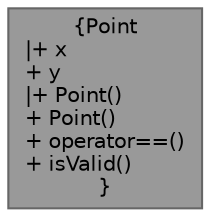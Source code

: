digraph "Point"
{
 // INTERACTIVE_SVG=YES
 // LATEX_PDF_SIZE
  bgcolor="transparent";
  edge [fontname=Helvetica,fontsize=10,labelfontname=Helvetica,labelfontsize=10];
  node [fontname=Helvetica,fontsize=10,shape=box,height=0.2,width=0.4];
  Node1 [label="{Point\n|+ x\l+ y\l|+ Point()\l+ Point()\l+ operator==()\l+ isValid()\l}",height=0.2,width=0.4,color="gray40", fillcolor="grey60", style="filled", fontcolor="black",tooltip="A structure to hold the x and y coordinates of a Point that holds the robot's current location."];
}
